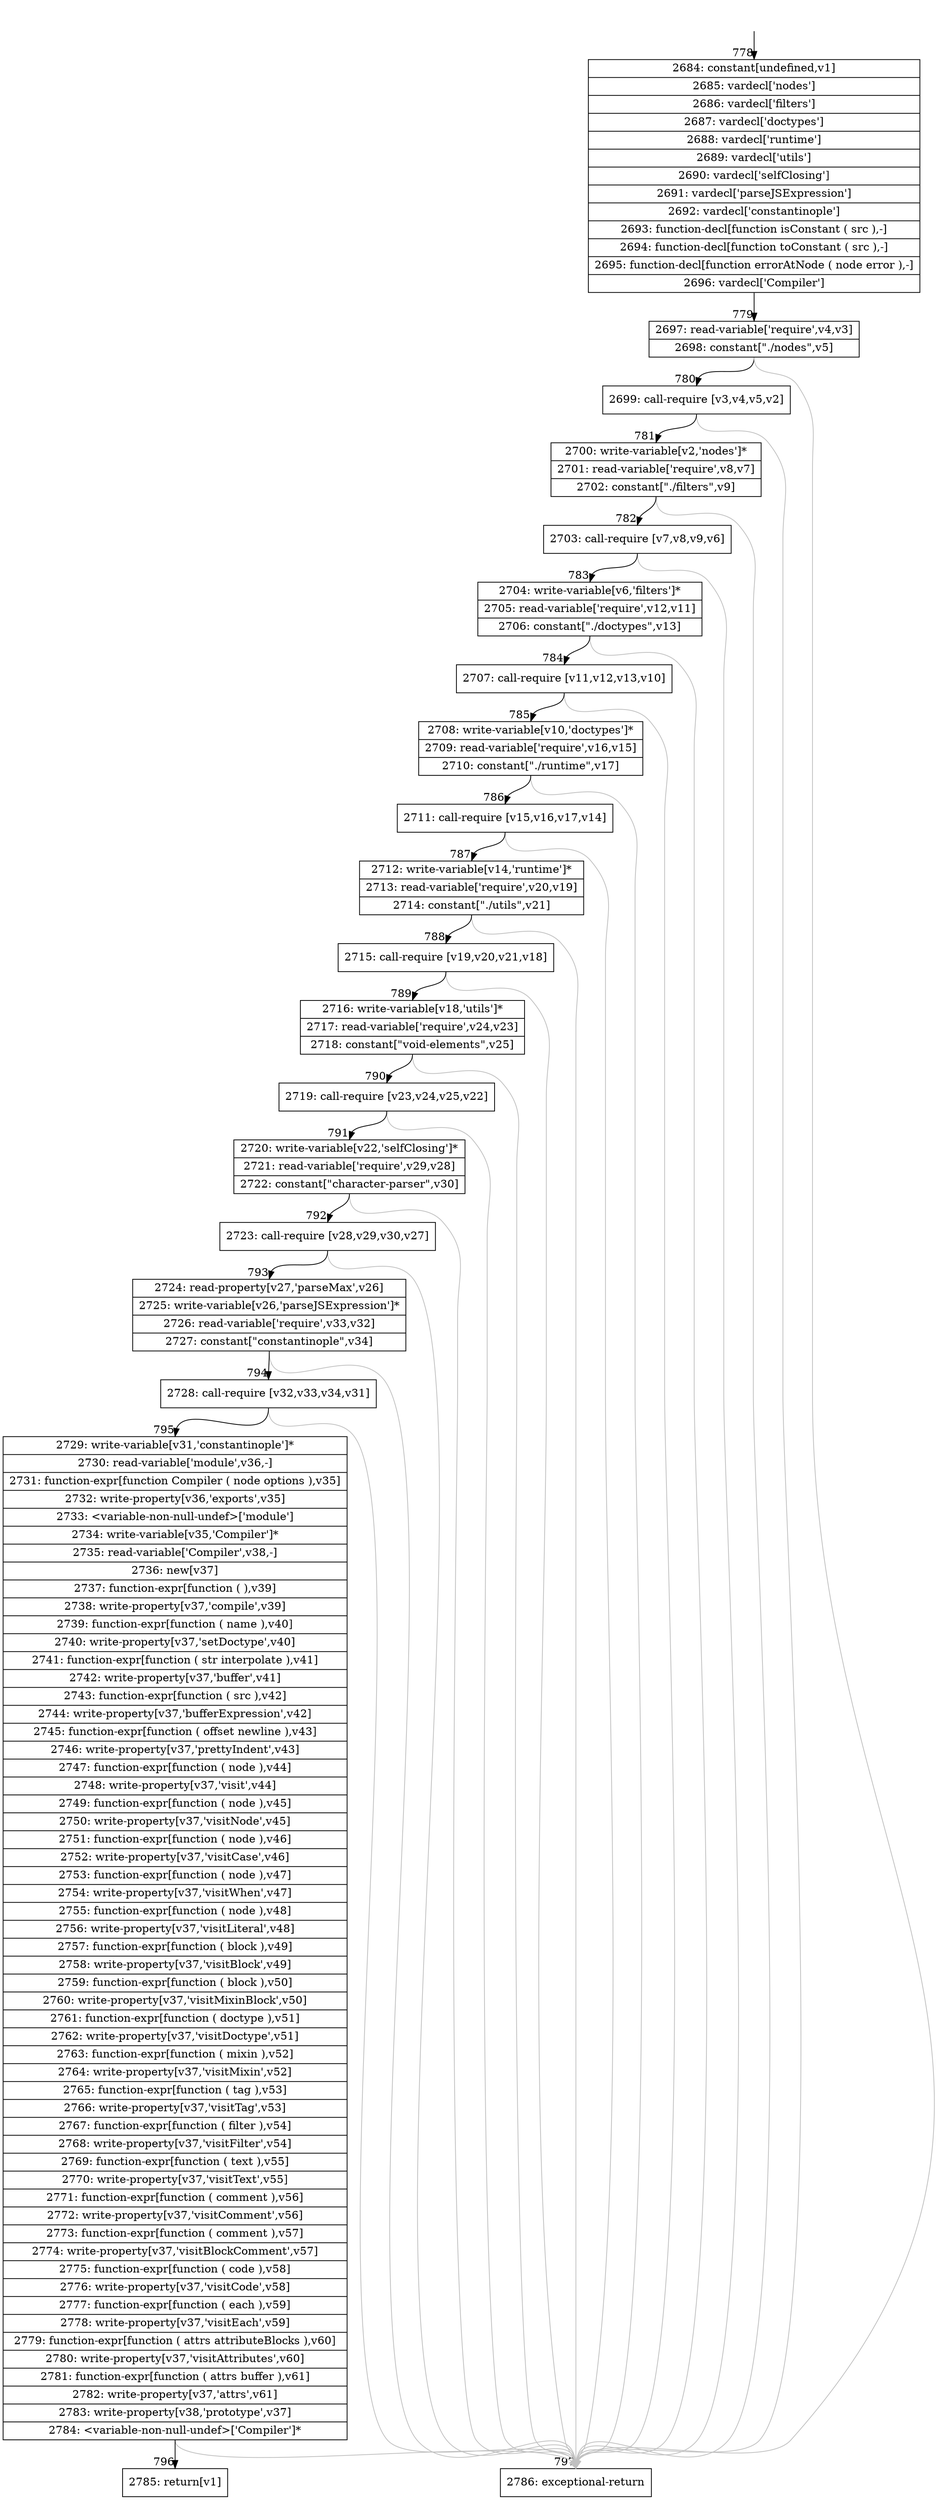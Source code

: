 digraph {
rankdir="TD"
BB_entry6[shape=none,label=""];
BB_entry6 -> BB778 [tailport=s, headport=n, headlabel="    778"]
BB778 [shape=record label="{2684: constant[undefined,v1]|2685: vardecl['nodes']|2686: vardecl['filters']|2687: vardecl['doctypes']|2688: vardecl['runtime']|2689: vardecl['utils']|2690: vardecl['selfClosing']|2691: vardecl['parseJSExpression']|2692: vardecl['constantinople']|2693: function-decl[function isConstant ( src ),-]|2694: function-decl[function toConstant ( src ),-]|2695: function-decl[function errorAtNode ( node error ),-]|2696: vardecl['Compiler']}" ] 
BB778 -> BB779 [tailport=s, headport=n, headlabel="      779"]
BB779 [shape=record label="{2697: read-variable['require',v4,v3]|2698: constant[\"./nodes\",v5]}" ] 
BB779 -> BB780 [tailport=s, headport=n, headlabel="      780"]
BB779 -> BB797 [tailport=s, headport=n, color=gray, headlabel="      797"]
BB780 [shape=record label="{2699: call-require [v3,v4,v5,v2]}" ] 
BB780 -> BB781 [tailport=s, headport=n, headlabel="      781"]
BB780 -> BB797 [tailport=s, headport=n, color=gray]
BB781 [shape=record label="{2700: write-variable[v2,'nodes']*|2701: read-variable['require',v8,v7]|2702: constant[\"./filters\",v9]}" ] 
BB781 -> BB782 [tailport=s, headport=n, headlabel="      782"]
BB781 -> BB797 [tailport=s, headport=n, color=gray]
BB782 [shape=record label="{2703: call-require [v7,v8,v9,v6]}" ] 
BB782 -> BB783 [tailport=s, headport=n, headlabel="      783"]
BB782 -> BB797 [tailport=s, headport=n, color=gray]
BB783 [shape=record label="{2704: write-variable[v6,'filters']*|2705: read-variable['require',v12,v11]|2706: constant[\"./doctypes\",v13]}" ] 
BB783 -> BB784 [tailport=s, headport=n, headlabel="      784"]
BB783 -> BB797 [tailport=s, headport=n, color=gray]
BB784 [shape=record label="{2707: call-require [v11,v12,v13,v10]}" ] 
BB784 -> BB785 [tailport=s, headport=n, headlabel="      785"]
BB784 -> BB797 [tailport=s, headport=n, color=gray]
BB785 [shape=record label="{2708: write-variable[v10,'doctypes']*|2709: read-variable['require',v16,v15]|2710: constant[\"./runtime\",v17]}" ] 
BB785 -> BB786 [tailport=s, headport=n, headlabel="      786"]
BB785 -> BB797 [tailport=s, headport=n, color=gray]
BB786 [shape=record label="{2711: call-require [v15,v16,v17,v14]}" ] 
BB786 -> BB787 [tailport=s, headport=n, headlabel="      787"]
BB786 -> BB797 [tailport=s, headport=n, color=gray]
BB787 [shape=record label="{2712: write-variable[v14,'runtime']*|2713: read-variable['require',v20,v19]|2714: constant[\"./utils\",v21]}" ] 
BB787 -> BB788 [tailport=s, headport=n, headlabel="      788"]
BB787 -> BB797 [tailport=s, headport=n, color=gray]
BB788 [shape=record label="{2715: call-require [v19,v20,v21,v18]}" ] 
BB788 -> BB789 [tailport=s, headport=n, headlabel="      789"]
BB788 -> BB797 [tailport=s, headport=n, color=gray]
BB789 [shape=record label="{2716: write-variable[v18,'utils']*|2717: read-variable['require',v24,v23]|2718: constant[\"void-elements\",v25]}" ] 
BB789 -> BB790 [tailport=s, headport=n, headlabel="      790"]
BB789 -> BB797 [tailport=s, headport=n, color=gray]
BB790 [shape=record label="{2719: call-require [v23,v24,v25,v22]}" ] 
BB790 -> BB791 [tailport=s, headport=n, headlabel="      791"]
BB790 -> BB797 [tailport=s, headport=n, color=gray]
BB791 [shape=record label="{2720: write-variable[v22,'selfClosing']*|2721: read-variable['require',v29,v28]|2722: constant[\"character-parser\",v30]}" ] 
BB791 -> BB792 [tailport=s, headport=n, headlabel="      792"]
BB791 -> BB797 [tailport=s, headport=n, color=gray]
BB792 [shape=record label="{2723: call-require [v28,v29,v30,v27]}" ] 
BB792 -> BB793 [tailport=s, headport=n, headlabel="      793"]
BB792 -> BB797 [tailport=s, headport=n, color=gray]
BB793 [shape=record label="{2724: read-property[v27,'parseMax',v26]|2725: write-variable[v26,'parseJSExpression']*|2726: read-variable['require',v33,v32]|2727: constant[\"constantinople\",v34]}" ] 
BB793 -> BB794 [tailport=s, headport=n, headlabel="      794"]
BB793 -> BB797 [tailport=s, headport=n, color=gray]
BB794 [shape=record label="{2728: call-require [v32,v33,v34,v31]}" ] 
BB794 -> BB795 [tailport=s, headport=n, headlabel="      795"]
BB794 -> BB797 [tailport=s, headport=n, color=gray]
BB795 [shape=record label="{2729: write-variable[v31,'constantinople']*|2730: read-variable['module',v36,-]|2731: function-expr[function Compiler ( node options ),v35]|2732: write-property[v36,'exports',v35]|2733: \<variable-non-null-undef\>['module']|2734: write-variable[v35,'Compiler']*|2735: read-variable['Compiler',v38,-]|2736: new[v37]|2737: function-expr[function ( ),v39]|2738: write-property[v37,'compile',v39]|2739: function-expr[function ( name ),v40]|2740: write-property[v37,'setDoctype',v40]|2741: function-expr[function ( str interpolate ),v41]|2742: write-property[v37,'buffer',v41]|2743: function-expr[function ( src ),v42]|2744: write-property[v37,'bufferExpression',v42]|2745: function-expr[function ( offset newline ),v43]|2746: write-property[v37,'prettyIndent',v43]|2747: function-expr[function ( node ),v44]|2748: write-property[v37,'visit',v44]|2749: function-expr[function ( node ),v45]|2750: write-property[v37,'visitNode',v45]|2751: function-expr[function ( node ),v46]|2752: write-property[v37,'visitCase',v46]|2753: function-expr[function ( node ),v47]|2754: write-property[v37,'visitWhen',v47]|2755: function-expr[function ( node ),v48]|2756: write-property[v37,'visitLiteral',v48]|2757: function-expr[function ( block ),v49]|2758: write-property[v37,'visitBlock',v49]|2759: function-expr[function ( block ),v50]|2760: write-property[v37,'visitMixinBlock',v50]|2761: function-expr[function ( doctype ),v51]|2762: write-property[v37,'visitDoctype',v51]|2763: function-expr[function ( mixin ),v52]|2764: write-property[v37,'visitMixin',v52]|2765: function-expr[function ( tag ),v53]|2766: write-property[v37,'visitTag',v53]|2767: function-expr[function ( filter ),v54]|2768: write-property[v37,'visitFilter',v54]|2769: function-expr[function ( text ),v55]|2770: write-property[v37,'visitText',v55]|2771: function-expr[function ( comment ),v56]|2772: write-property[v37,'visitComment',v56]|2773: function-expr[function ( comment ),v57]|2774: write-property[v37,'visitBlockComment',v57]|2775: function-expr[function ( code ),v58]|2776: write-property[v37,'visitCode',v58]|2777: function-expr[function ( each ),v59]|2778: write-property[v37,'visitEach',v59]|2779: function-expr[function ( attrs attributeBlocks ),v60]|2780: write-property[v37,'visitAttributes',v60]|2781: function-expr[function ( attrs buffer ),v61]|2782: write-property[v37,'attrs',v61]|2783: write-property[v38,'prototype',v37]|2784: \<variable-non-null-undef\>['Compiler']*}" ] 
BB795 -> BB796 [tailport=s, headport=n, headlabel="      796"]
BB795 -> BB797 [tailport=s, headport=n, color=gray]
BB796 [shape=record label="{2785: return[v1]}" ] 
BB797 [shape=record label="{2786: exceptional-return}" ] 
//#$~ 720
}
